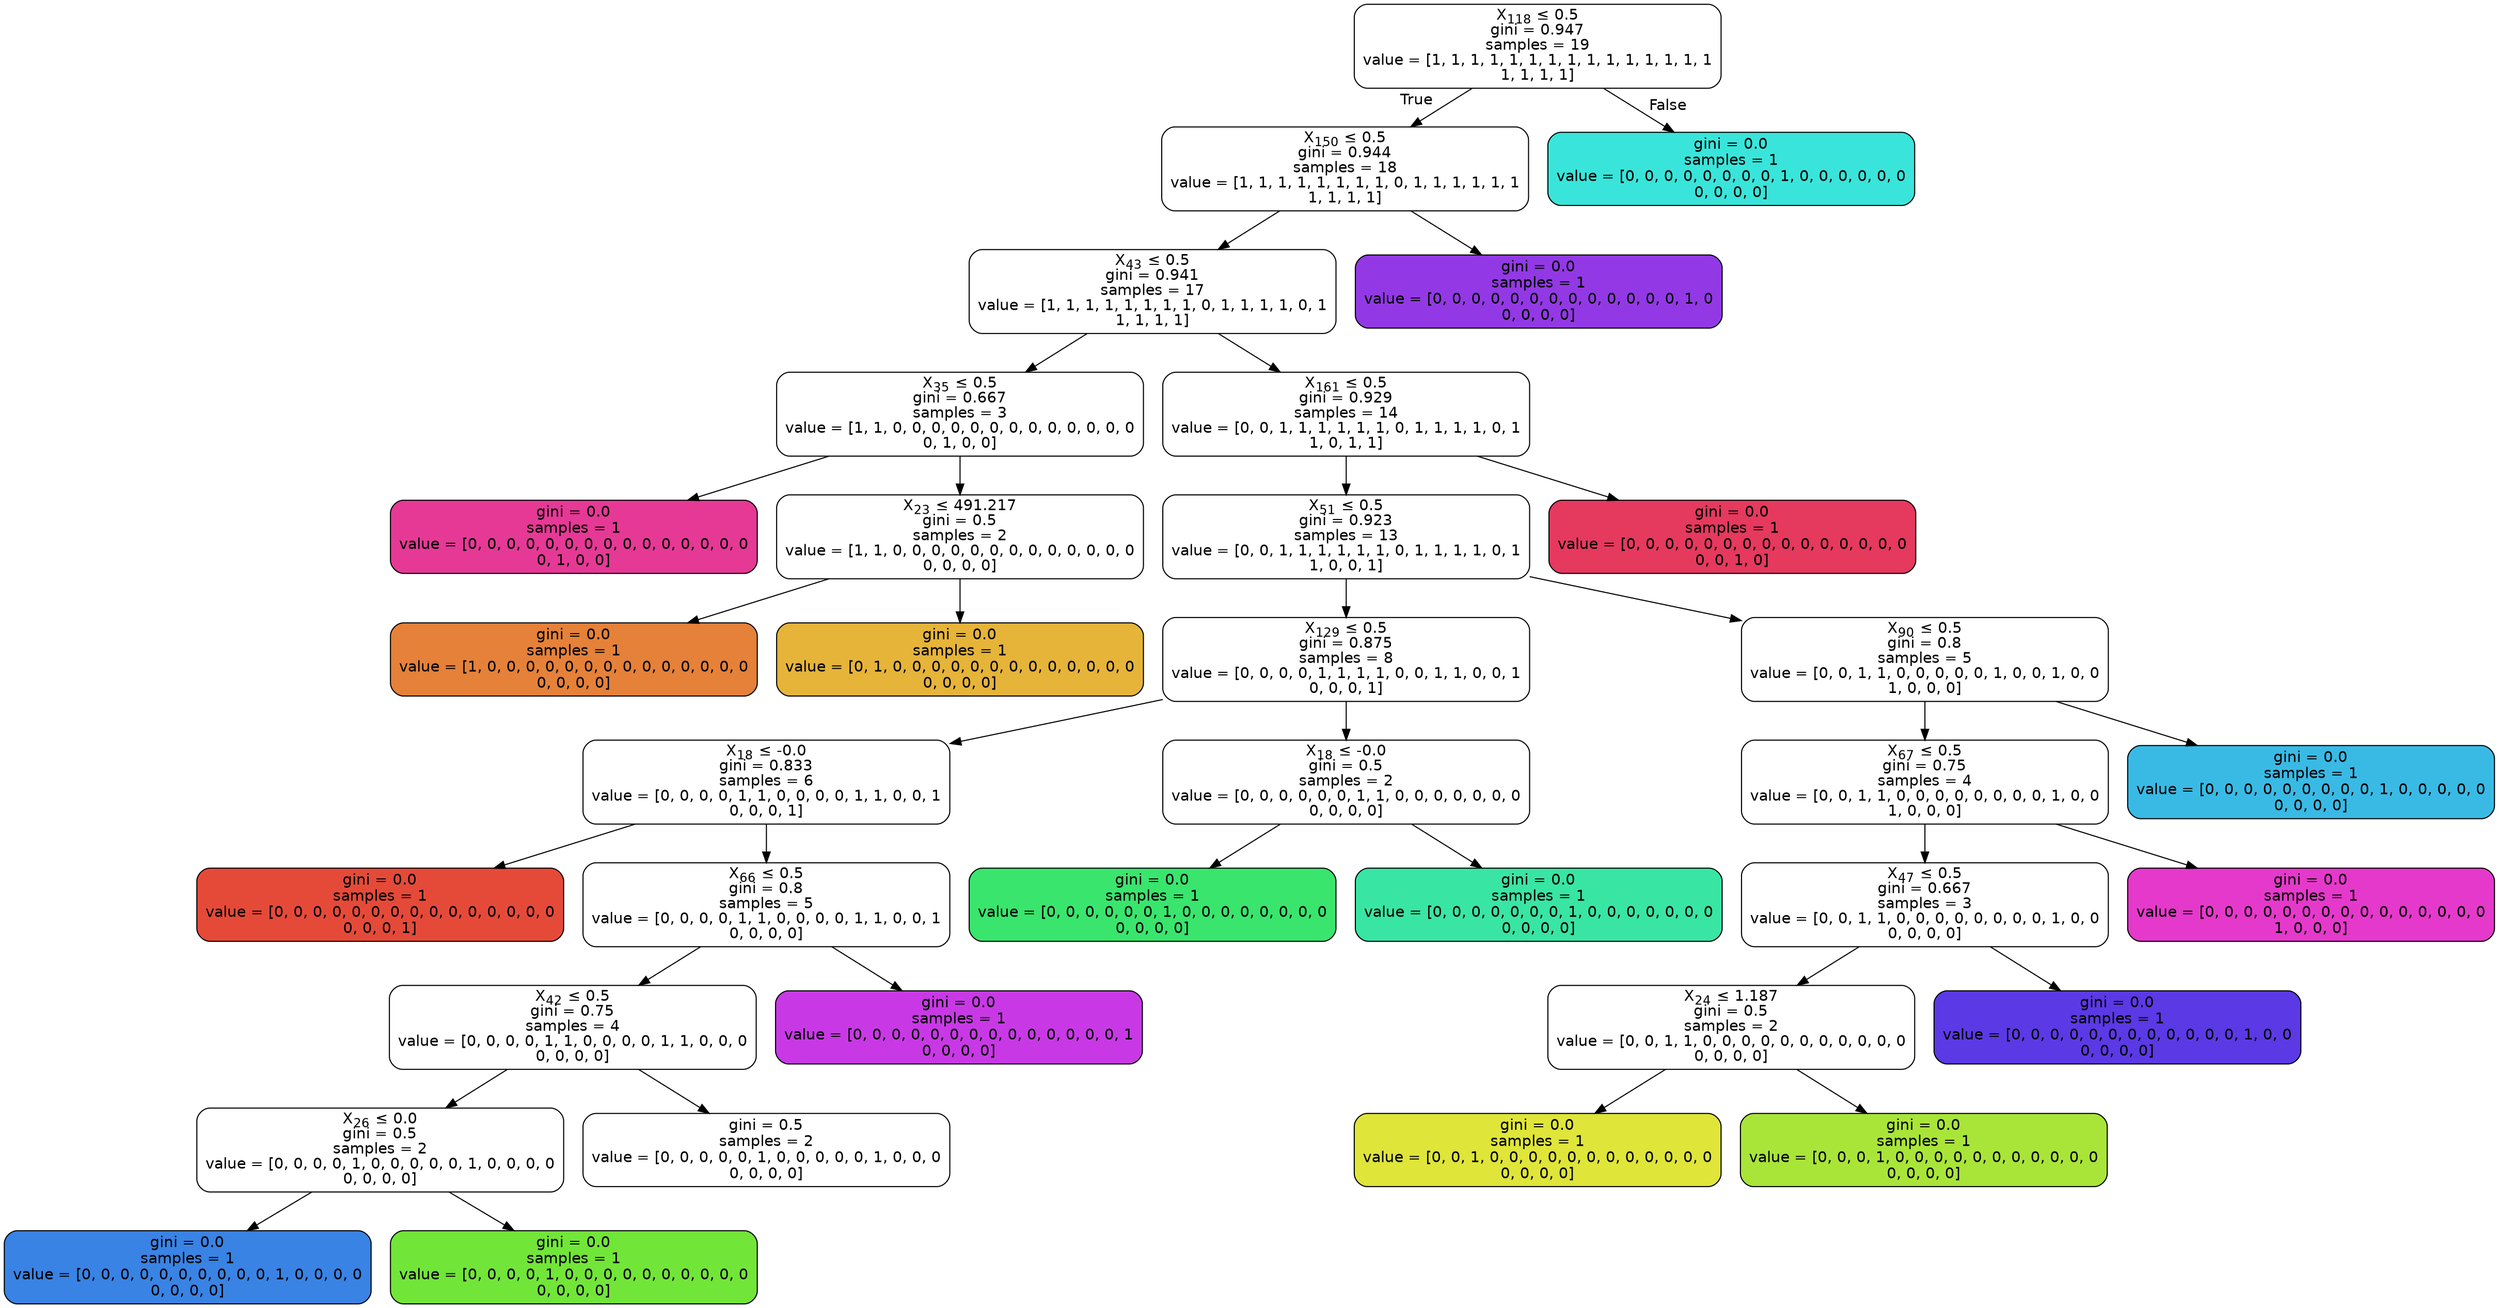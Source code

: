 digraph Tree {
node [shape=box, style="filled, rounded", color="black", fontname=helvetica] ;
edge [fontname=helvetica] ;
0 [label=<X<SUB>118</SUB> &le; 0.5<br/>gini = 0.947<br/>samples = 19<br/>value = [1, 1, 1, 1, 1, 1, 1, 1, 1, 1, 1, 1, 1, 1, 1<br/>1, 1, 1, 1]>, fillcolor="#e5813900"] ;
1 [label=<X<SUB>150</SUB> &le; 0.5<br/>gini = 0.944<br/>samples = 18<br/>value = [1, 1, 1, 1, 1, 1, 1, 1, 0, 1, 1, 1, 1, 1, 1<br/>1, 1, 1, 1]>, fillcolor="#e5813900"] ;
0 -> 1 [labeldistance=2.5, labelangle=45, headlabel="True"] ;
2 [label=<X<SUB>43</SUB> &le; 0.5<br/>gini = 0.941<br/>samples = 17<br/>value = [1, 1, 1, 1, 1, 1, 1, 1, 0, 1, 1, 1, 1, 0, 1<br/>1, 1, 1, 1]>, fillcolor="#e5813900"] ;
1 -> 2 ;
3 [label=<X<SUB>35</SUB> &le; 0.5<br/>gini = 0.667<br/>samples = 3<br/>value = [1, 1, 0, 0, 0, 0, 0, 0, 0, 0, 0, 0, 0, 0, 0<br/>0, 1, 0, 0]>, fillcolor="#e5813900"] ;
2 -> 3 ;
4 [label=<gini = 0.0<br/>samples = 1<br/>value = [0, 0, 0, 0, 0, 0, 0, 0, 0, 0, 0, 0, 0, 0, 0<br/>0, 1, 0, 0]>, fillcolor="#e53995ff"] ;
3 -> 4 ;
5 [label=<X<SUB>23</SUB> &le; 491.217<br/>gini = 0.5<br/>samples = 2<br/>value = [1, 1, 0, 0, 0, 0, 0, 0, 0, 0, 0, 0, 0, 0, 0<br/>0, 0, 0, 0]>, fillcolor="#e5813900"] ;
3 -> 5 ;
6 [label=<gini = 0.0<br/>samples = 1<br/>value = [1, 0, 0, 0, 0, 0, 0, 0, 0, 0, 0, 0, 0, 0, 0<br/>0, 0, 0, 0]>, fillcolor="#e58139ff"] ;
5 -> 6 ;
7 [label=<gini = 0.0<br/>samples = 1<br/>value = [0, 1, 0, 0, 0, 0, 0, 0, 0, 0, 0, 0, 0, 0, 0<br/>0, 0, 0, 0]>, fillcolor="#e5b439ff"] ;
5 -> 7 ;
8 [label=<X<SUB>161</SUB> &le; 0.5<br/>gini = 0.929<br/>samples = 14<br/>value = [0, 0, 1, 1, 1, 1, 1, 1, 0, 1, 1, 1, 1, 0, 1<br/>1, 0, 1, 1]>, fillcolor="#dfe53900"] ;
2 -> 8 ;
9 [label=<X<SUB>51</SUB> &le; 0.5<br/>gini = 0.923<br/>samples = 13<br/>value = [0, 0, 1, 1, 1, 1, 1, 1, 0, 1, 1, 1, 1, 0, 1<br/>1, 0, 0, 1]>, fillcolor="#dfe53900"] ;
8 -> 9 ;
10 [label=<X<SUB>129</SUB> &le; 0.5<br/>gini = 0.875<br/>samples = 8<br/>value = [0, 0, 0, 0, 1, 1, 1, 1, 0, 0, 1, 1, 0, 0, 1<br/>0, 0, 0, 1]>, fillcolor="#72e53900"] ;
9 -> 10 ;
11 [label=<X<SUB>18</SUB> &le; -0.0<br/>gini = 0.833<br/>samples = 6<br/>value = [0, 0, 0, 0, 1, 1, 0, 0, 0, 0, 1, 1, 0, 0, 1<br/>0, 0, 0, 1]>, fillcolor="#72e53900"] ;
10 -> 11 ;
12 [label=<gini = 0.0<br/>samples = 1<br/>value = [0, 0, 0, 0, 0, 0, 0, 0, 0, 0, 0, 0, 0, 0, 0<br/>0, 0, 0, 1]>, fillcolor="#e54a39ff"] ;
11 -> 12 ;
13 [label=<X<SUB>66</SUB> &le; 0.5<br/>gini = 0.8<br/>samples = 5<br/>value = [0, 0, 0, 0, 1, 1, 0, 0, 0, 0, 1, 1, 0, 0, 1<br/>0, 0, 0, 0]>, fillcolor="#72e53900"] ;
11 -> 13 ;
14 [label=<X<SUB>42</SUB> &le; 0.5<br/>gini = 0.75<br/>samples = 4<br/>value = [0, 0, 0, 0, 1, 1, 0, 0, 0, 0, 1, 1, 0, 0, 0<br/>0, 0, 0, 0]>, fillcolor="#72e53900"] ;
13 -> 14 ;
15 [label=<X<SUB>26</SUB> &le; 0.0<br/>gini = 0.5<br/>samples = 2<br/>value = [0, 0, 0, 0, 1, 0, 0, 0, 0, 0, 1, 0, 0, 0, 0<br/>0, 0, 0, 0]>, fillcolor="#72e53900"] ;
14 -> 15 ;
16 [label=<gini = 0.0<br/>samples = 1<br/>value = [0, 0, 0, 0, 0, 0, 0, 0, 0, 0, 1, 0, 0, 0, 0<br/>0, 0, 0, 0]>, fillcolor="#3983e5ff"] ;
15 -> 16 ;
17 [label=<gini = 0.0<br/>samples = 1<br/>value = [0, 0, 0, 0, 1, 0, 0, 0, 0, 0, 0, 0, 0, 0, 0<br/>0, 0, 0, 0]>, fillcolor="#72e539ff"] ;
15 -> 17 ;
18 [label=<gini = 0.5<br/>samples = 2<br/>value = [0, 0, 0, 0, 0, 1, 0, 0, 0, 0, 0, 1, 0, 0, 0<br/>0, 0, 0, 0]>, fillcolor="#3ce53900"] ;
14 -> 18 ;
19 [label=<gini = 0.0<br/>samples = 1<br/>value = [0, 0, 0, 0, 0, 0, 0, 0, 0, 0, 0, 0, 0, 0, 1<br/>0, 0, 0, 0]>, fillcolor="#c839e5ff"] ;
13 -> 19 ;
20 [label=<X<SUB>18</SUB> &le; -0.0<br/>gini = 0.5<br/>samples = 2<br/>value = [0, 0, 0, 0, 0, 0, 1, 1, 0, 0, 0, 0, 0, 0, 0<br/>0, 0, 0, 0]>, fillcolor="#39e56d00"] ;
10 -> 20 ;
21 [label=<gini = 0.0<br/>samples = 1<br/>value = [0, 0, 0, 0, 0, 0, 1, 0, 0, 0, 0, 0, 0, 0, 0<br/>0, 0, 0, 0]>, fillcolor="#39e56dff"] ;
20 -> 21 ;
22 [label=<gini = 0.0<br/>samples = 1<br/>value = [0, 0, 0, 0, 0, 0, 0, 1, 0, 0, 0, 0, 0, 0, 0<br/>0, 0, 0, 0]>, fillcolor="#39e5a3ff"] ;
20 -> 22 ;
23 [label=<X<SUB>90</SUB> &le; 0.5<br/>gini = 0.8<br/>samples = 5<br/>value = [0, 0, 1, 1, 0, 0, 0, 0, 0, 1, 0, 0, 1, 0, 0<br/>1, 0, 0, 0]>, fillcolor="#dfe53900"] ;
9 -> 23 ;
24 [label=<X<SUB>67</SUB> &le; 0.5<br/>gini = 0.75<br/>samples = 4<br/>value = [0, 0, 1, 1, 0, 0, 0, 0, 0, 0, 0, 0, 1, 0, 0<br/>1, 0, 0, 0]>, fillcolor="#dfe53900"] ;
23 -> 24 ;
25 [label=<X<SUB>47</SUB> &le; 0.5<br/>gini = 0.667<br/>samples = 3<br/>value = [0, 0, 1, 1, 0, 0, 0, 0, 0, 0, 0, 0, 1, 0, 0<br/>0, 0, 0, 0]>, fillcolor="#dfe53900"] ;
24 -> 25 ;
26 [label=<X<SUB>24</SUB> &le; 1.187<br/>gini = 0.5<br/>samples = 2<br/>value = [0, 0, 1, 1, 0, 0, 0, 0, 0, 0, 0, 0, 0, 0, 0<br/>0, 0, 0, 0]>, fillcolor="#dfe53900"] ;
25 -> 26 ;
27 [label=<gini = 0.0<br/>samples = 1<br/>value = [0, 0, 1, 0, 0, 0, 0, 0, 0, 0, 0, 0, 0, 0, 0<br/>0, 0, 0, 0]>, fillcolor="#dfe539ff"] ;
26 -> 27 ;
28 [label=<gini = 0.0<br/>samples = 1<br/>value = [0, 0, 0, 1, 0, 0, 0, 0, 0, 0, 0, 0, 0, 0, 0<br/>0, 0, 0, 0]>, fillcolor="#a9e539ff"] ;
26 -> 28 ;
29 [label=<gini = 0.0<br/>samples = 1<br/>value = [0, 0, 0, 0, 0, 0, 0, 0, 0, 0, 0, 0, 1, 0, 0<br/>0, 0, 0, 0]>, fillcolor="#5b39e5ff"] ;
25 -> 29 ;
30 [label=<gini = 0.0<br/>samples = 1<br/>value = [0, 0, 0, 0, 0, 0, 0, 0, 0, 0, 0, 0, 0, 0, 0<br/>1, 0, 0, 0]>, fillcolor="#e539cbff"] ;
24 -> 30 ;
31 [label=<gini = 0.0<br/>samples = 1<br/>value = [0, 0, 0, 0, 0, 0, 0, 0, 0, 1, 0, 0, 0, 0, 0<br/>0, 0, 0, 0]>, fillcolor="#39bae5ff"] ;
23 -> 31 ;
32 [label=<gini = 0.0<br/>samples = 1<br/>value = [0, 0, 0, 0, 0, 0, 0, 0, 0, 0, 0, 0, 0, 0, 0<br/>0, 0, 1, 0]>, fillcolor="#e5395eff"] ;
8 -> 32 ;
33 [label=<gini = 0.0<br/>samples = 1<br/>value = [0, 0, 0, 0, 0, 0, 0, 0, 0, 0, 0, 0, 0, 1, 0<br/>0, 0, 0, 0]>, fillcolor="#9239e5ff"] ;
1 -> 33 ;
34 [label=<gini = 0.0<br/>samples = 1<br/>value = [0, 0, 0, 0, 0, 0, 0, 0, 1, 0, 0, 0, 0, 0, 0<br/>0, 0, 0, 0]>, fillcolor="#39e5daff"] ;
0 -> 34 [labeldistance=2.5, labelangle=-45, headlabel="False"] ;
}